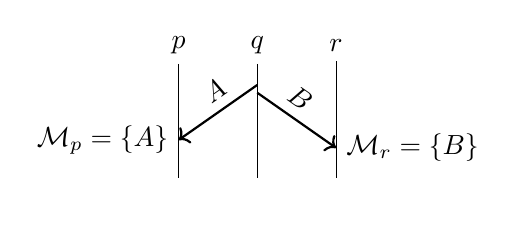 \begin{tikzpicture}
% Space between timelines
\def\width{1}
% Message delay
\def\delay{0.7}

% Timelimes
\node (p-start) at (0, 0.5) {$p$};
\node (p-end)   at (0, -1.3) {};
\node (q-start) at (\width, 0.5) {$q$};
\node (q-end)   at (\width, -1.3) {};
\node (r-start) at (\width*2, 0.5) {$r$};
\node (r-end)   at (\width*2, -1.3) {};
\draw (p-start) -- (p-end);
\draw (q-start) -- (q-end);
\draw (r-start) -- (r-end);

% Messages
\draw[thick,->] (\width, 0) to node [above,pos=0.4,sloped] {$A$} (0, -\delay) node [left] {$\mathcal{M}_p = \{A\}$};

\draw[thick,->] (\width, -0.1) to node [above,pos=0.4,sloped] {$B$} (\width*2, -0.1-\delay) node [right] {$\mathcal{M}_r = \{B\}$};

\end{tikzpicture}

% \begin{tikzpicture}
% % Timelimes
% \node (p-start) at (0, 0.5) {$p$};
% \node (p-end)   at (0, -1.8) {};
% \node (q-start) at (2, 0.5) {$q$};
% \node (q-end)   at (2, -1.8) {};
% \node (r-start) at (4, 0.5) {$r$};
% \node (r-end)   at (4, -1.8) {};
% \draw (p-start) -- (p-end);
% \draw (q-start) -- (q-end);
% \draw (r-start) -- (r-end);

% % Messages
% \draw[thick,->] (2, 0) to node [above] {$A$} (0, -1.2) node [left] {$\mathcal{M}_p = \{A\}$};

% \draw[thick,->] (2, -0.1) to node [above] {$B$} (4, -1.3) node [right] {$\mathcal{M}_r = \{B\}$};

% \end{tikzpicture}
